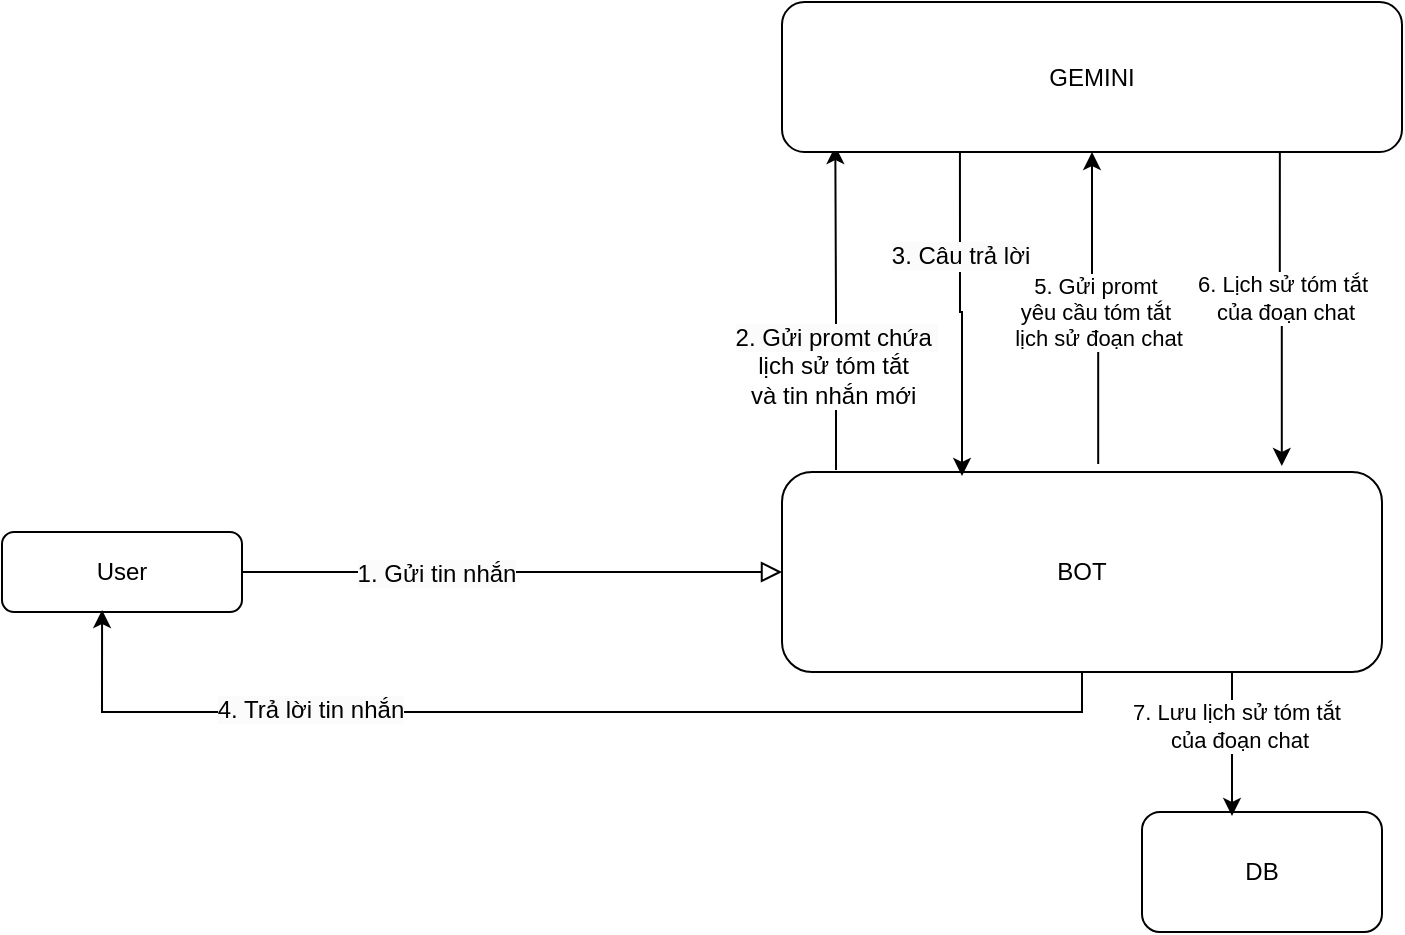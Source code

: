 <mxfile version="26.0.16">
  <diagram id="C5RBs43oDa-KdzZeNtuy" name="Page-1">
    <mxGraphModel dx="1781" dy="647" grid="1" gridSize="10" guides="1" tooltips="1" connect="1" arrows="1" fold="1" page="1" pageScale="1" pageWidth="827" pageHeight="1169" math="0" shadow="0">
      <root>
        <mxCell id="WIyWlLk6GJQsqaUBKTNV-0" />
        <mxCell id="WIyWlLk6GJQsqaUBKTNV-1" parent="WIyWlLk6GJQsqaUBKTNV-0" />
        <mxCell id="WIyWlLk6GJQsqaUBKTNV-2" value="" style="rounded=0;html=1;jettySize=auto;orthogonalLoop=1;fontSize=11;endArrow=block;endFill=0;endSize=8;strokeWidth=1;shadow=0;labelBackgroundColor=none;edgeStyle=orthogonalEdgeStyle;" parent="WIyWlLk6GJQsqaUBKTNV-1" source="WIyWlLk6GJQsqaUBKTNV-3" target="WIyWlLk6GJQsqaUBKTNV-7" edge="1">
          <mxGeometry relative="1" as="geometry">
            <mxPoint x="180" y="180" as="targetPoint" />
          </mxGeometry>
        </mxCell>
        <mxCell id="7-_x0sBRWaeRK12rYVkv-15" value="&lt;span style=&quot;font-size: 12px; background-color: rgb(251, 251, 251);&quot;&gt;1. Gửi tin nhắn&lt;/span&gt;" style="edgeLabel;html=1;align=center;verticalAlign=middle;resizable=0;points=[];" vertex="1" connectable="0" parent="WIyWlLk6GJQsqaUBKTNV-2">
          <mxGeometry x="-0.281" y="-1" relative="1" as="geometry">
            <mxPoint as="offset" />
          </mxGeometry>
        </mxCell>
        <mxCell id="WIyWlLk6GJQsqaUBKTNV-3" value="User" style="rounded=1;whiteSpace=wrap;html=1;fontSize=12;glass=0;strokeWidth=1;shadow=0;" parent="WIyWlLk6GJQsqaUBKTNV-1" vertex="1">
          <mxGeometry x="-10" y="290" width="120" height="40" as="geometry" />
        </mxCell>
        <mxCell id="7-_x0sBRWaeRK12rYVkv-10" style="edgeStyle=orthogonalEdgeStyle;rounded=0;orthogonalLoop=1;jettySize=auto;html=1;exitX=0.09;exitY=-0.01;exitDx=0;exitDy=0;entryX=0.086;entryY=0.96;entryDx=0;entryDy=0;entryPerimeter=0;exitPerimeter=0;" edge="1" parent="WIyWlLk6GJQsqaUBKTNV-1" source="WIyWlLk6GJQsqaUBKTNV-7" target="WIyWlLk6GJQsqaUBKTNV-11">
          <mxGeometry relative="1" as="geometry" />
        </mxCell>
        <mxCell id="7-_x0sBRWaeRK12rYVkv-13" value="&lt;span style=&quot;font-size: 12px; background-color: rgb(251, 251, 251);&quot;&gt;2. Gửi promt chứa&amp;nbsp;&lt;/span&gt;&lt;div style=&quot;font-size: 12px;&quot;&gt;lịch sử tóm tắt&amp;nbsp;&lt;/div&gt;&lt;div style=&quot;font-size: 12px;&quot;&gt;và tin nhắn mới&amp;nbsp;&lt;/div&gt;" style="edgeLabel;html=1;align=center;verticalAlign=middle;resizable=0;points=[];" vertex="1" connectable="0" parent="7-_x0sBRWaeRK12rYVkv-10">
          <mxGeometry x="-0.354" relative="1" as="geometry">
            <mxPoint as="offset" />
          </mxGeometry>
        </mxCell>
        <mxCell id="WIyWlLk6GJQsqaUBKTNV-7" value="BOT" style="rounded=1;whiteSpace=wrap;html=1;fontSize=12;glass=0;strokeWidth=1;shadow=0;" parent="WIyWlLk6GJQsqaUBKTNV-1" vertex="1">
          <mxGeometry x="380" y="260" width="300" height="100" as="geometry" />
        </mxCell>
        <mxCell id="7-_x0sBRWaeRK12rYVkv-11" style="edgeStyle=orthogonalEdgeStyle;rounded=0;orthogonalLoop=1;jettySize=auto;html=1;exitX=0.287;exitY=0.96;exitDx=0;exitDy=0;entryX=0.3;entryY=0.02;entryDx=0;entryDy=0;entryPerimeter=0;exitPerimeter=0;" edge="1" parent="WIyWlLk6GJQsqaUBKTNV-1" source="WIyWlLk6GJQsqaUBKTNV-11" target="WIyWlLk6GJQsqaUBKTNV-7">
          <mxGeometry relative="1" as="geometry">
            <mxPoint x="460" y="250" as="targetPoint" />
          </mxGeometry>
        </mxCell>
        <mxCell id="7-_x0sBRWaeRK12rYVkv-12" value="&lt;span style=&quot;font-size: 12px; background-color: rgb(251, 251, 251);&quot;&gt;3. Câu trả lời&lt;/span&gt;" style="edgeLabel;html=1;align=center;verticalAlign=middle;resizable=0;points=[];" vertex="1" connectable="0" parent="7-_x0sBRWaeRK12rYVkv-11">
          <mxGeometry x="-0.344" relative="1" as="geometry">
            <mxPoint as="offset" />
          </mxGeometry>
        </mxCell>
        <mxCell id="7-_x0sBRWaeRK12rYVkv-19" style="edgeStyle=orthogonalEdgeStyle;rounded=0;orthogonalLoop=1;jettySize=auto;html=1;exitX=0.803;exitY=0.947;exitDx=0;exitDy=0;entryX=0.833;entryY=-0.03;entryDx=0;entryDy=0;exitPerimeter=0;entryPerimeter=0;" edge="1" parent="WIyWlLk6GJQsqaUBKTNV-1" source="WIyWlLk6GJQsqaUBKTNV-11" target="WIyWlLk6GJQsqaUBKTNV-7">
          <mxGeometry relative="1" as="geometry" />
        </mxCell>
        <mxCell id="7-_x0sBRWaeRK12rYVkv-20" value="6. Lịch sử tóm tắt&lt;div&gt;&amp;nbsp;của đoạn chat&lt;/div&gt;" style="edgeLabel;html=1;align=center;verticalAlign=middle;resizable=0;points=[];" vertex="1" connectable="0" parent="7-_x0sBRWaeRK12rYVkv-19">
          <mxGeometry x="-0.054" y="1" relative="1" as="geometry">
            <mxPoint as="offset" />
          </mxGeometry>
        </mxCell>
        <mxCell id="WIyWlLk6GJQsqaUBKTNV-11" value="GEMINI" style="rounded=1;whiteSpace=wrap;html=1;fontSize=12;glass=0;strokeWidth=1;shadow=0;" parent="WIyWlLk6GJQsqaUBKTNV-1" vertex="1">
          <mxGeometry x="380" y="25" width="310" height="75" as="geometry" />
        </mxCell>
        <mxCell id="7-_x0sBRWaeRK12rYVkv-5" style="edgeStyle=orthogonalEdgeStyle;rounded=0;orthogonalLoop=1;jettySize=auto;html=1;exitX=0.5;exitY=1;exitDx=0;exitDy=0;" edge="1" parent="WIyWlLk6GJQsqaUBKTNV-1" source="WIyWlLk6GJQsqaUBKTNV-11" target="WIyWlLk6GJQsqaUBKTNV-11">
          <mxGeometry relative="1" as="geometry" />
        </mxCell>
        <mxCell id="7-_x0sBRWaeRK12rYVkv-8" style="edgeStyle=orthogonalEdgeStyle;rounded=0;orthogonalLoop=1;jettySize=auto;html=1;exitX=0.5;exitY=1;exitDx=0;exitDy=0;entryX=0.417;entryY=0.975;entryDx=0;entryDy=0;entryPerimeter=0;" edge="1" parent="WIyWlLk6GJQsqaUBKTNV-1" source="WIyWlLk6GJQsqaUBKTNV-7" target="WIyWlLk6GJQsqaUBKTNV-3">
          <mxGeometry relative="1" as="geometry" />
        </mxCell>
        <mxCell id="7-_x0sBRWaeRK12rYVkv-16" value="&lt;span style=&quot;font-size: 12px; background-color: rgb(251, 251, 251);&quot;&gt;4. Trả lời tin nhắn&lt;/span&gt;" style="edgeLabel;html=1;align=center;verticalAlign=middle;resizable=0;points=[];" vertex="1" connectable="0" parent="7-_x0sBRWaeRK12rYVkv-8">
          <mxGeometry x="0.448" y="-1" relative="1" as="geometry">
            <mxPoint as="offset" />
          </mxGeometry>
        </mxCell>
        <mxCell id="7-_x0sBRWaeRK12rYVkv-17" style="edgeStyle=orthogonalEdgeStyle;rounded=0;orthogonalLoop=1;jettySize=auto;html=1;exitX=0.527;exitY=-0.04;exitDx=0;exitDy=0;entryX=0.5;entryY=1;entryDx=0;entryDy=0;exitPerimeter=0;" edge="1" parent="WIyWlLk6GJQsqaUBKTNV-1" source="WIyWlLk6GJQsqaUBKTNV-7" target="WIyWlLk6GJQsqaUBKTNV-11">
          <mxGeometry relative="1" as="geometry" />
        </mxCell>
        <mxCell id="7-_x0sBRWaeRK12rYVkv-18" value="5. Gửi promt&amp;nbsp;&lt;div&gt;yêu cầu tóm tắt&amp;nbsp;&lt;div&gt;lịch sử đoạn chat&lt;/div&gt;&lt;/div&gt;" style="edgeLabel;html=1;align=center;verticalAlign=middle;resizable=0;points=[];" vertex="1" connectable="0" parent="7-_x0sBRWaeRK12rYVkv-17">
          <mxGeometry x="-0.012" y="-2" relative="1" as="geometry">
            <mxPoint x="2" y="2" as="offset" />
          </mxGeometry>
        </mxCell>
        <mxCell id="7-_x0sBRWaeRK12rYVkv-21" value="DB" style="rounded=1;whiteSpace=wrap;html=1;" vertex="1" parent="WIyWlLk6GJQsqaUBKTNV-1">
          <mxGeometry x="560" y="430" width="120" height="60" as="geometry" />
        </mxCell>
        <mxCell id="7-_x0sBRWaeRK12rYVkv-22" style="edgeStyle=orthogonalEdgeStyle;rounded=0;orthogonalLoop=1;jettySize=auto;html=1;exitX=0.75;exitY=1;exitDx=0;exitDy=0;entryX=0.375;entryY=0.033;entryDx=0;entryDy=0;entryPerimeter=0;" edge="1" parent="WIyWlLk6GJQsqaUBKTNV-1" source="WIyWlLk6GJQsqaUBKTNV-7" target="7-_x0sBRWaeRK12rYVkv-21">
          <mxGeometry relative="1" as="geometry" />
        </mxCell>
        <mxCell id="7-_x0sBRWaeRK12rYVkv-23" value="7. Lưu lịch sử tóm tắt&lt;div&gt;&amp;nbsp;của đoạn chat&lt;/div&gt;" style="edgeLabel;html=1;align=center;verticalAlign=middle;resizable=0;points=[];" vertex="1" connectable="0" parent="7-_x0sBRWaeRK12rYVkv-22">
          <mxGeometry x="-0.25" y="2" relative="1" as="geometry">
            <mxPoint as="offset" />
          </mxGeometry>
        </mxCell>
      </root>
    </mxGraphModel>
  </diagram>
</mxfile>
